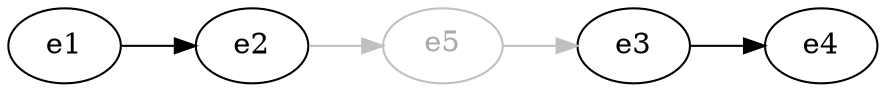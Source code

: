 digraph structs {
    nodesep=.05;
    rankdir=LR;
    
    e1 -> e2
    // e2 -> e3 [color=grey]
    e3 -> e4
    e5 [label=< <font color="#aaaaaa">e5</font> > color=grey]
    e2 -> e5 [color=grey]
    e5 -> e3 [color=grey]

}
